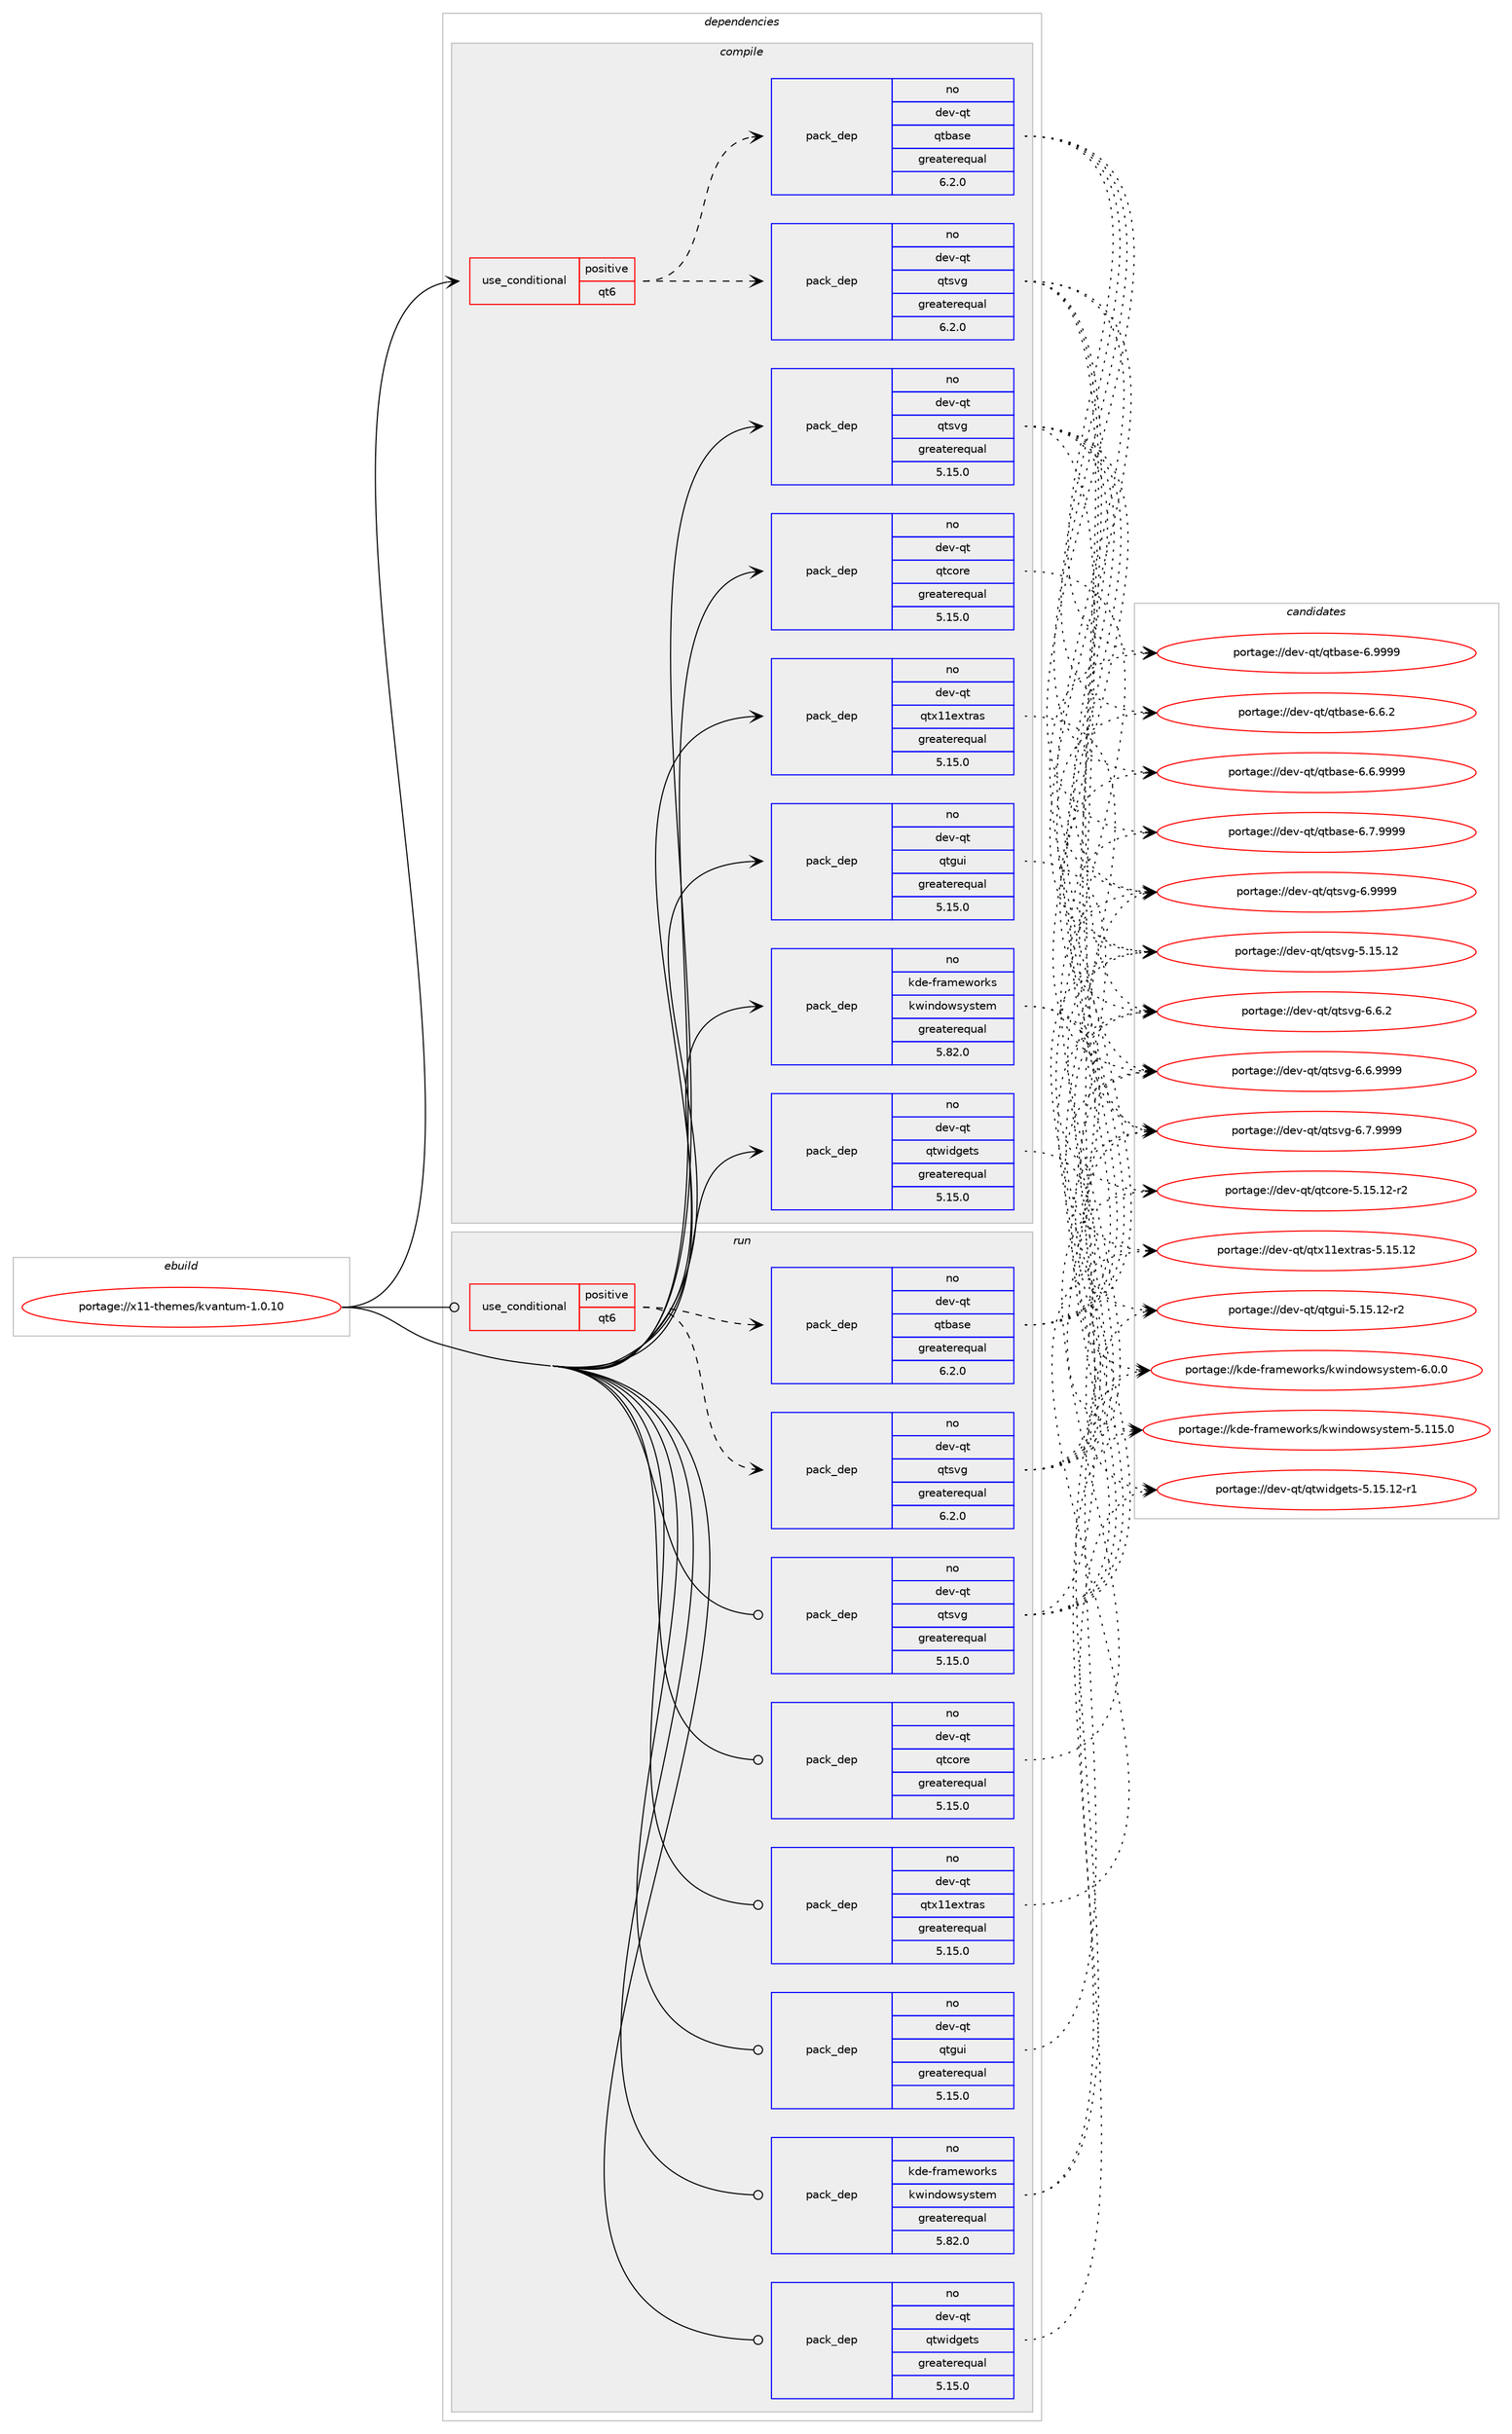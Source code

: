digraph prolog {

# *************
# Graph options
# *************

newrank=true;
concentrate=true;
compound=true;
graph [rankdir=LR,fontname=Helvetica,fontsize=10,ranksep=1.5];#, ranksep=2.5, nodesep=0.2];
edge  [arrowhead=vee];
node  [fontname=Helvetica,fontsize=10];

# **********
# The ebuild
# **********

subgraph cluster_leftcol {
color=gray;
rank=same;
label=<<i>ebuild</i>>;
id [label="portage://x11-themes/kvantum-1.0.10", color=red, width=4, href="../x11-themes/kvantum-1.0.10.svg"];
}

# ****************
# The dependencies
# ****************

subgraph cluster_midcol {
color=gray;
label=<<i>dependencies</i>>;
subgraph cluster_compile {
fillcolor="#eeeeee";
style=filled;
label=<<i>compile</i>>;
subgraph cond13669 {
dependency19988 [label=<<TABLE BORDER="0" CELLBORDER="1" CELLSPACING="0" CELLPADDING="4"><TR><TD ROWSPAN="3" CELLPADDING="10">use_conditional</TD></TR><TR><TD>positive</TD></TR><TR><TD>qt6</TD></TR></TABLE>>, shape=none, color=red];
subgraph pack6047 {
dependency19989 [label=<<TABLE BORDER="0" CELLBORDER="1" CELLSPACING="0" CELLPADDING="4" WIDTH="220"><TR><TD ROWSPAN="6" CELLPADDING="30">pack_dep</TD></TR><TR><TD WIDTH="110">no</TD></TR><TR><TD>dev-qt</TD></TR><TR><TD>qtbase</TD></TR><TR><TD>greaterequal</TD></TR><TR><TD>6.2.0</TD></TR></TABLE>>, shape=none, color=blue];
}
dependency19988:e -> dependency19989:w [weight=20,style="dashed",arrowhead="vee"];
subgraph pack6048 {
dependency19990 [label=<<TABLE BORDER="0" CELLBORDER="1" CELLSPACING="0" CELLPADDING="4" WIDTH="220"><TR><TD ROWSPAN="6" CELLPADDING="30">pack_dep</TD></TR><TR><TD WIDTH="110">no</TD></TR><TR><TD>dev-qt</TD></TR><TR><TD>qtsvg</TD></TR><TR><TD>greaterequal</TD></TR><TR><TD>6.2.0</TD></TR></TABLE>>, shape=none, color=blue];
}
dependency19988:e -> dependency19990:w [weight=20,style="dashed",arrowhead="vee"];
}
id:e -> dependency19988:w [weight=20,style="solid",arrowhead="vee"];
subgraph pack6049 {
dependency19991 [label=<<TABLE BORDER="0" CELLBORDER="1" CELLSPACING="0" CELLPADDING="4" WIDTH="220"><TR><TD ROWSPAN="6" CELLPADDING="30">pack_dep</TD></TR><TR><TD WIDTH="110">no</TD></TR><TR><TD>dev-qt</TD></TR><TR><TD>qtcore</TD></TR><TR><TD>greaterequal</TD></TR><TR><TD>5.15.0</TD></TR></TABLE>>, shape=none, color=blue];
}
id:e -> dependency19991:w [weight=20,style="solid",arrowhead="vee"];
subgraph pack6050 {
dependency19992 [label=<<TABLE BORDER="0" CELLBORDER="1" CELLSPACING="0" CELLPADDING="4" WIDTH="220"><TR><TD ROWSPAN="6" CELLPADDING="30">pack_dep</TD></TR><TR><TD WIDTH="110">no</TD></TR><TR><TD>dev-qt</TD></TR><TR><TD>qtgui</TD></TR><TR><TD>greaterequal</TD></TR><TR><TD>5.15.0</TD></TR></TABLE>>, shape=none, color=blue];
}
id:e -> dependency19992:w [weight=20,style="solid",arrowhead="vee"];
subgraph pack6051 {
dependency19993 [label=<<TABLE BORDER="0" CELLBORDER="1" CELLSPACING="0" CELLPADDING="4" WIDTH="220"><TR><TD ROWSPAN="6" CELLPADDING="30">pack_dep</TD></TR><TR><TD WIDTH="110">no</TD></TR><TR><TD>dev-qt</TD></TR><TR><TD>qtsvg</TD></TR><TR><TD>greaterequal</TD></TR><TR><TD>5.15.0</TD></TR></TABLE>>, shape=none, color=blue];
}
id:e -> dependency19993:w [weight=20,style="solid",arrowhead="vee"];
subgraph pack6052 {
dependency19994 [label=<<TABLE BORDER="0" CELLBORDER="1" CELLSPACING="0" CELLPADDING="4" WIDTH="220"><TR><TD ROWSPAN="6" CELLPADDING="30">pack_dep</TD></TR><TR><TD WIDTH="110">no</TD></TR><TR><TD>dev-qt</TD></TR><TR><TD>qtwidgets</TD></TR><TR><TD>greaterequal</TD></TR><TR><TD>5.15.0</TD></TR></TABLE>>, shape=none, color=blue];
}
id:e -> dependency19994:w [weight=20,style="solid",arrowhead="vee"];
subgraph pack6053 {
dependency19995 [label=<<TABLE BORDER="0" CELLBORDER="1" CELLSPACING="0" CELLPADDING="4" WIDTH="220"><TR><TD ROWSPAN="6" CELLPADDING="30">pack_dep</TD></TR><TR><TD WIDTH="110">no</TD></TR><TR><TD>dev-qt</TD></TR><TR><TD>qtx11extras</TD></TR><TR><TD>greaterequal</TD></TR><TR><TD>5.15.0</TD></TR></TABLE>>, shape=none, color=blue];
}
id:e -> dependency19995:w [weight=20,style="solid",arrowhead="vee"];
subgraph pack6054 {
dependency19996 [label=<<TABLE BORDER="0" CELLBORDER="1" CELLSPACING="0" CELLPADDING="4" WIDTH="220"><TR><TD ROWSPAN="6" CELLPADDING="30">pack_dep</TD></TR><TR><TD WIDTH="110">no</TD></TR><TR><TD>kde-frameworks</TD></TR><TR><TD>kwindowsystem</TD></TR><TR><TD>greaterequal</TD></TR><TR><TD>5.82.0</TD></TR></TABLE>>, shape=none, color=blue];
}
id:e -> dependency19996:w [weight=20,style="solid",arrowhead="vee"];
# *** BEGIN UNKNOWN DEPENDENCY TYPE (TODO) ***
# id -> package_dependency(portage://x11-themes/kvantum-1.0.10,install,no,x11-base,xorg-proto,none,[,,],[],[])
# *** END UNKNOWN DEPENDENCY TYPE (TODO) ***

# *** BEGIN UNKNOWN DEPENDENCY TYPE (TODO) ***
# id -> package_dependency(portage://x11-themes/kvantum-1.0.10,install,no,x11-libs,libX11,none,[,,],[],[])
# *** END UNKNOWN DEPENDENCY TYPE (TODO) ***

}
subgraph cluster_compileandrun {
fillcolor="#eeeeee";
style=filled;
label=<<i>compile and run</i>>;
}
subgraph cluster_run {
fillcolor="#eeeeee";
style=filled;
label=<<i>run</i>>;
subgraph cond13670 {
dependency19997 [label=<<TABLE BORDER="0" CELLBORDER="1" CELLSPACING="0" CELLPADDING="4"><TR><TD ROWSPAN="3" CELLPADDING="10">use_conditional</TD></TR><TR><TD>positive</TD></TR><TR><TD>qt6</TD></TR></TABLE>>, shape=none, color=red];
subgraph pack6055 {
dependency19998 [label=<<TABLE BORDER="0" CELLBORDER="1" CELLSPACING="0" CELLPADDING="4" WIDTH="220"><TR><TD ROWSPAN="6" CELLPADDING="30">pack_dep</TD></TR><TR><TD WIDTH="110">no</TD></TR><TR><TD>dev-qt</TD></TR><TR><TD>qtbase</TD></TR><TR><TD>greaterequal</TD></TR><TR><TD>6.2.0</TD></TR></TABLE>>, shape=none, color=blue];
}
dependency19997:e -> dependency19998:w [weight=20,style="dashed",arrowhead="vee"];
subgraph pack6056 {
dependency19999 [label=<<TABLE BORDER="0" CELLBORDER="1" CELLSPACING="0" CELLPADDING="4" WIDTH="220"><TR><TD ROWSPAN="6" CELLPADDING="30">pack_dep</TD></TR><TR><TD WIDTH="110">no</TD></TR><TR><TD>dev-qt</TD></TR><TR><TD>qtsvg</TD></TR><TR><TD>greaterequal</TD></TR><TR><TD>6.2.0</TD></TR></TABLE>>, shape=none, color=blue];
}
dependency19997:e -> dependency19999:w [weight=20,style="dashed",arrowhead="vee"];
}
id:e -> dependency19997:w [weight=20,style="solid",arrowhead="odot"];
subgraph pack6057 {
dependency20000 [label=<<TABLE BORDER="0" CELLBORDER="1" CELLSPACING="0" CELLPADDING="4" WIDTH="220"><TR><TD ROWSPAN="6" CELLPADDING="30">pack_dep</TD></TR><TR><TD WIDTH="110">no</TD></TR><TR><TD>dev-qt</TD></TR><TR><TD>qtcore</TD></TR><TR><TD>greaterequal</TD></TR><TR><TD>5.15.0</TD></TR></TABLE>>, shape=none, color=blue];
}
id:e -> dependency20000:w [weight=20,style="solid",arrowhead="odot"];
subgraph pack6058 {
dependency20001 [label=<<TABLE BORDER="0" CELLBORDER="1" CELLSPACING="0" CELLPADDING="4" WIDTH="220"><TR><TD ROWSPAN="6" CELLPADDING="30">pack_dep</TD></TR><TR><TD WIDTH="110">no</TD></TR><TR><TD>dev-qt</TD></TR><TR><TD>qtgui</TD></TR><TR><TD>greaterequal</TD></TR><TR><TD>5.15.0</TD></TR></TABLE>>, shape=none, color=blue];
}
id:e -> dependency20001:w [weight=20,style="solid",arrowhead="odot"];
subgraph pack6059 {
dependency20002 [label=<<TABLE BORDER="0" CELLBORDER="1" CELLSPACING="0" CELLPADDING="4" WIDTH="220"><TR><TD ROWSPAN="6" CELLPADDING="30">pack_dep</TD></TR><TR><TD WIDTH="110">no</TD></TR><TR><TD>dev-qt</TD></TR><TR><TD>qtsvg</TD></TR><TR><TD>greaterequal</TD></TR><TR><TD>5.15.0</TD></TR></TABLE>>, shape=none, color=blue];
}
id:e -> dependency20002:w [weight=20,style="solid",arrowhead="odot"];
subgraph pack6060 {
dependency20003 [label=<<TABLE BORDER="0" CELLBORDER="1" CELLSPACING="0" CELLPADDING="4" WIDTH="220"><TR><TD ROWSPAN="6" CELLPADDING="30">pack_dep</TD></TR><TR><TD WIDTH="110">no</TD></TR><TR><TD>dev-qt</TD></TR><TR><TD>qtwidgets</TD></TR><TR><TD>greaterequal</TD></TR><TR><TD>5.15.0</TD></TR></TABLE>>, shape=none, color=blue];
}
id:e -> dependency20003:w [weight=20,style="solid",arrowhead="odot"];
subgraph pack6061 {
dependency20004 [label=<<TABLE BORDER="0" CELLBORDER="1" CELLSPACING="0" CELLPADDING="4" WIDTH="220"><TR><TD ROWSPAN="6" CELLPADDING="30">pack_dep</TD></TR><TR><TD WIDTH="110">no</TD></TR><TR><TD>dev-qt</TD></TR><TR><TD>qtx11extras</TD></TR><TR><TD>greaterequal</TD></TR><TR><TD>5.15.0</TD></TR></TABLE>>, shape=none, color=blue];
}
id:e -> dependency20004:w [weight=20,style="solid",arrowhead="odot"];
subgraph pack6062 {
dependency20005 [label=<<TABLE BORDER="0" CELLBORDER="1" CELLSPACING="0" CELLPADDING="4" WIDTH="220"><TR><TD ROWSPAN="6" CELLPADDING="30">pack_dep</TD></TR><TR><TD WIDTH="110">no</TD></TR><TR><TD>kde-frameworks</TD></TR><TR><TD>kwindowsystem</TD></TR><TR><TD>greaterequal</TD></TR><TR><TD>5.82.0</TD></TR></TABLE>>, shape=none, color=blue];
}
id:e -> dependency20005:w [weight=20,style="solid",arrowhead="odot"];
# *** BEGIN UNKNOWN DEPENDENCY TYPE (TODO) ***
# id -> package_dependency(portage://x11-themes/kvantum-1.0.10,run,no,x11-libs,libX11,none,[,,],[],[])
# *** END UNKNOWN DEPENDENCY TYPE (TODO) ***

}
}

# **************
# The candidates
# **************

subgraph cluster_choices {
rank=same;
color=gray;
label=<<i>candidates</i>>;

subgraph choice6047 {
color=black;
nodesep=1;
choice10010111845113116471131169897115101455446544650 [label="portage://dev-qt/qtbase-6.6.2", color=red, width=4,href="../dev-qt/qtbase-6.6.2.svg"];
choice10010111845113116471131169897115101455446544657575757 [label="portage://dev-qt/qtbase-6.6.9999", color=red, width=4,href="../dev-qt/qtbase-6.6.9999.svg"];
choice10010111845113116471131169897115101455446554657575757 [label="portage://dev-qt/qtbase-6.7.9999", color=red, width=4,href="../dev-qt/qtbase-6.7.9999.svg"];
choice1001011184511311647113116989711510145544657575757 [label="portage://dev-qt/qtbase-6.9999", color=red, width=4,href="../dev-qt/qtbase-6.9999.svg"];
dependency19989:e -> choice10010111845113116471131169897115101455446544650:w [style=dotted,weight="100"];
dependency19989:e -> choice10010111845113116471131169897115101455446544657575757:w [style=dotted,weight="100"];
dependency19989:e -> choice10010111845113116471131169897115101455446554657575757:w [style=dotted,weight="100"];
dependency19989:e -> choice1001011184511311647113116989711510145544657575757:w [style=dotted,weight="100"];
}
subgraph choice6048 {
color=black;
nodesep=1;
choice10010111845113116471131161151181034553464953464950 [label="portage://dev-qt/qtsvg-5.15.12", color=red, width=4,href="../dev-qt/qtsvg-5.15.12.svg"];
choice1001011184511311647113116115118103455446544650 [label="portage://dev-qt/qtsvg-6.6.2", color=red, width=4,href="../dev-qt/qtsvg-6.6.2.svg"];
choice1001011184511311647113116115118103455446544657575757 [label="portage://dev-qt/qtsvg-6.6.9999", color=red, width=4,href="../dev-qt/qtsvg-6.6.9999.svg"];
choice1001011184511311647113116115118103455446554657575757 [label="portage://dev-qt/qtsvg-6.7.9999", color=red, width=4,href="../dev-qt/qtsvg-6.7.9999.svg"];
choice100101118451131164711311611511810345544657575757 [label="portage://dev-qt/qtsvg-6.9999", color=red, width=4,href="../dev-qt/qtsvg-6.9999.svg"];
dependency19990:e -> choice10010111845113116471131161151181034553464953464950:w [style=dotted,weight="100"];
dependency19990:e -> choice1001011184511311647113116115118103455446544650:w [style=dotted,weight="100"];
dependency19990:e -> choice1001011184511311647113116115118103455446544657575757:w [style=dotted,weight="100"];
dependency19990:e -> choice1001011184511311647113116115118103455446554657575757:w [style=dotted,weight="100"];
dependency19990:e -> choice100101118451131164711311611511810345544657575757:w [style=dotted,weight="100"];
}
subgraph choice6049 {
color=black;
nodesep=1;
choice10010111845113116471131169911111410145534649534649504511450 [label="portage://dev-qt/qtcore-5.15.12-r2", color=red, width=4,href="../dev-qt/qtcore-5.15.12-r2.svg"];
dependency19991:e -> choice10010111845113116471131169911111410145534649534649504511450:w [style=dotted,weight="100"];
}
subgraph choice6050 {
color=black;
nodesep=1;
choice100101118451131164711311610311710545534649534649504511450 [label="portage://dev-qt/qtgui-5.15.12-r2", color=red, width=4,href="../dev-qt/qtgui-5.15.12-r2.svg"];
dependency19992:e -> choice100101118451131164711311610311710545534649534649504511450:w [style=dotted,weight="100"];
}
subgraph choice6051 {
color=black;
nodesep=1;
choice10010111845113116471131161151181034553464953464950 [label="portage://dev-qt/qtsvg-5.15.12", color=red, width=4,href="../dev-qt/qtsvg-5.15.12.svg"];
choice1001011184511311647113116115118103455446544650 [label="portage://dev-qt/qtsvg-6.6.2", color=red, width=4,href="../dev-qt/qtsvg-6.6.2.svg"];
choice1001011184511311647113116115118103455446544657575757 [label="portage://dev-qt/qtsvg-6.6.9999", color=red, width=4,href="../dev-qt/qtsvg-6.6.9999.svg"];
choice1001011184511311647113116115118103455446554657575757 [label="portage://dev-qt/qtsvg-6.7.9999", color=red, width=4,href="../dev-qt/qtsvg-6.7.9999.svg"];
choice100101118451131164711311611511810345544657575757 [label="portage://dev-qt/qtsvg-6.9999", color=red, width=4,href="../dev-qt/qtsvg-6.9999.svg"];
dependency19993:e -> choice10010111845113116471131161151181034553464953464950:w [style=dotted,weight="100"];
dependency19993:e -> choice1001011184511311647113116115118103455446544650:w [style=dotted,weight="100"];
dependency19993:e -> choice1001011184511311647113116115118103455446544657575757:w [style=dotted,weight="100"];
dependency19993:e -> choice1001011184511311647113116115118103455446554657575757:w [style=dotted,weight="100"];
dependency19993:e -> choice100101118451131164711311611511810345544657575757:w [style=dotted,weight="100"];
}
subgraph choice6052 {
color=black;
nodesep=1;
choice100101118451131164711311611910510010310111611545534649534649504511449 [label="portage://dev-qt/qtwidgets-5.15.12-r1", color=red, width=4,href="../dev-qt/qtwidgets-5.15.12-r1.svg"];
dependency19994:e -> choice100101118451131164711311611910510010310111611545534649534649504511449:w [style=dotted,weight="100"];
}
subgraph choice6053 {
color=black;
nodesep=1;
choice10010111845113116471131161204949101120116114971154553464953464950 [label="portage://dev-qt/qtx11extras-5.15.12", color=red, width=4,href="../dev-qt/qtx11extras-5.15.12.svg"];
dependency19995:e -> choice10010111845113116471131161204949101120116114971154553464953464950:w [style=dotted,weight="100"];
}
subgraph choice6054 {
color=black;
nodesep=1;
choice1071001014510211497109101119111114107115471071191051101001111191151211151161011094553464949534648 [label="portage://kde-frameworks/kwindowsystem-5.115.0", color=red, width=4,href="../kde-frameworks/kwindowsystem-5.115.0.svg"];
choice107100101451021149710910111911111410711547107119105110100111119115121115116101109455446484648 [label="portage://kde-frameworks/kwindowsystem-6.0.0", color=red, width=4,href="../kde-frameworks/kwindowsystem-6.0.0.svg"];
dependency19996:e -> choice1071001014510211497109101119111114107115471071191051101001111191151211151161011094553464949534648:w [style=dotted,weight="100"];
dependency19996:e -> choice107100101451021149710910111911111410711547107119105110100111119115121115116101109455446484648:w [style=dotted,weight="100"];
}
subgraph choice6055 {
color=black;
nodesep=1;
choice10010111845113116471131169897115101455446544650 [label="portage://dev-qt/qtbase-6.6.2", color=red, width=4,href="../dev-qt/qtbase-6.6.2.svg"];
choice10010111845113116471131169897115101455446544657575757 [label="portage://dev-qt/qtbase-6.6.9999", color=red, width=4,href="../dev-qt/qtbase-6.6.9999.svg"];
choice10010111845113116471131169897115101455446554657575757 [label="portage://dev-qt/qtbase-6.7.9999", color=red, width=4,href="../dev-qt/qtbase-6.7.9999.svg"];
choice1001011184511311647113116989711510145544657575757 [label="portage://dev-qt/qtbase-6.9999", color=red, width=4,href="../dev-qt/qtbase-6.9999.svg"];
dependency19998:e -> choice10010111845113116471131169897115101455446544650:w [style=dotted,weight="100"];
dependency19998:e -> choice10010111845113116471131169897115101455446544657575757:w [style=dotted,weight="100"];
dependency19998:e -> choice10010111845113116471131169897115101455446554657575757:w [style=dotted,weight="100"];
dependency19998:e -> choice1001011184511311647113116989711510145544657575757:w [style=dotted,weight="100"];
}
subgraph choice6056 {
color=black;
nodesep=1;
choice10010111845113116471131161151181034553464953464950 [label="portage://dev-qt/qtsvg-5.15.12", color=red, width=4,href="../dev-qt/qtsvg-5.15.12.svg"];
choice1001011184511311647113116115118103455446544650 [label="portage://dev-qt/qtsvg-6.6.2", color=red, width=4,href="../dev-qt/qtsvg-6.6.2.svg"];
choice1001011184511311647113116115118103455446544657575757 [label="portage://dev-qt/qtsvg-6.6.9999", color=red, width=4,href="../dev-qt/qtsvg-6.6.9999.svg"];
choice1001011184511311647113116115118103455446554657575757 [label="portage://dev-qt/qtsvg-6.7.9999", color=red, width=4,href="../dev-qt/qtsvg-6.7.9999.svg"];
choice100101118451131164711311611511810345544657575757 [label="portage://dev-qt/qtsvg-6.9999", color=red, width=4,href="../dev-qt/qtsvg-6.9999.svg"];
dependency19999:e -> choice10010111845113116471131161151181034553464953464950:w [style=dotted,weight="100"];
dependency19999:e -> choice1001011184511311647113116115118103455446544650:w [style=dotted,weight="100"];
dependency19999:e -> choice1001011184511311647113116115118103455446544657575757:w [style=dotted,weight="100"];
dependency19999:e -> choice1001011184511311647113116115118103455446554657575757:w [style=dotted,weight="100"];
dependency19999:e -> choice100101118451131164711311611511810345544657575757:w [style=dotted,weight="100"];
}
subgraph choice6057 {
color=black;
nodesep=1;
choice10010111845113116471131169911111410145534649534649504511450 [label="portage://dev-qt/qtcore-5.15.12-r2", color=red, width=4,href="../dev-qt/qtcore-5.15.12-r2.svg"];
dependency20000:e -> choice10010111845113116471131169911111410145534649534649504511450:w [style=dotted,weight="100"];
}
subgraph choice6058 {
color=black;
nodesep=1;
choice100101118451131164711311610311710545534649534649504511450 [label="portage://dev-qt/qtgui-5.15.12-r2", color=red, width=4,href="../dev-qt/qtgui-5.15.12-r2.svg"];
dependency20001:e -> choice100101118451131164711311610311710545534649534649504511450:w [style=dotted,weight="100"];
}
subgraph choice6059 {
color=black;
nodesep=1;
choice10010111845113116471131161151181034553464953464950 [label="portage://dev-qt/qtsvg-5.15.12", color=red, width=4,href="../dev-qt/qtsvg-5.15.12.svg"];
choice1001011184511311647113116115118103455446544650 [label="portage://dev-qt/qtsvg-6.6.2", color=red, width=4,href="../dev-qt/qtsvg-6.6.2.svg"];
choice1001011184511311647113116115118103455446544657575757 [label="portage://dev-qt/qtsvg-6.6.9999", color=red, width=4,href="../dev-qt/qtsvg-6.6.9999.svg"];
choice1001011184511311647113116115118103455446554657575757 [label="portage://dev-qt/qtsvg-6.7.9999", color=red, width=4,href="../dev-qt/qtsvg-6.7.9999.svg"];
choice100101118451131164711311611511810345544657575757 [label="portage://dev-qt/qtsvg-6.9999", color=red, width=4,href="../dev-qt/qtsvg-6.9999.svg"];
dependency20002:e -> choice10010111845113116471131161151181034553464953464950:w [style=dotted,weight="100"];
dependency20002:e -> choice1001011184511311647113116115118103455446544650:w [style=dotted,weight="100"];
dependency20002:e -> choice1001011184511311647113116115118103455446544657575757:w [style=dotted,weight="100"];
dependency20002:e -> choice1001011184511311647113116115118103455446554657575757:w [style=dotted,weight="100"];
dependency20002:e -> choice100101118451131164711311611511810345544657575757:w [style=dotted,weight="100"];
}
subgraph choice6060 {
color=black;
nodesep=1;
choice100101118451131164711311611910510010310111611545534649534649504511449 [label="portage://dev-qt/qtwidgets-5.15.12-r1", color=red, width=4,href="../dev-qt/qtwidgets-5.15.12-r1.svg"];
dependency20003:e -> choice100101118451131164711311611910510010310111611545534649534649504511449:w [style=dotted,weight="100"];
}
subgraph choice6061 {
color=black;
nodesep=1;
choice10010111845113116471131161204949101120116114971154553464953464950 [label="portage://dev-qt/qtx11extras-5.15.12", color=red, width=4,href="../dev-qt/qtx11extras-5.15.12.svg"];
dependency20004:e -> choice10010111845113116471131161204949101120116114971154553464953464950:w [style=dotted,weight="100"];
}
subgraph choice6062 {
color=black;
nodesep=1;
choice1071001014510211497109101119111114107115471071191051101001111191151211151161011094553464949534648 [label="portage://kde-frameworks/kwindowsystem-5.115.0", color=red, width=4,href="../kde-frameworks/kwindowsystem-5.115.0.svg"];
choice107100101451021149710910111911111410711547107119105110100111119115121115116101109455446484648 [label="portage://kde-frameworks/kwindowsystem-6.0.0", color=red, width=4,href="../kde-frameworks/kwindowsystem-6.0.0.svg"];
dependency20005:e -> choice1071001014510211497109101119111114107115471071191051101001111191151211151161011094553464949534648:w [style=dotted,weight="100"];
dependency20005:e -> choice107100101451021149710910111911111410711547107119105110100111119115121115116101109455446484648:w [style=dotted,weight="100"];
}
}

}
